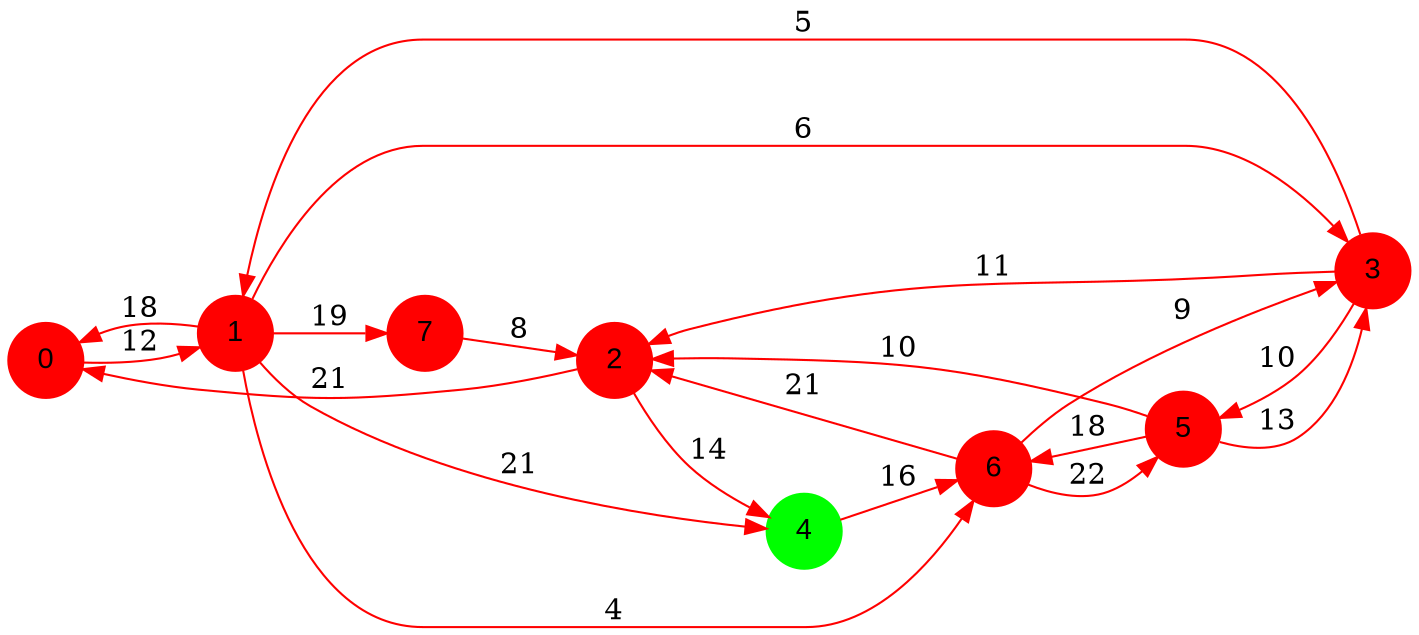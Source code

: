digraph graphe {
rankdir = LR;
edge [color=red];
0 [fontname="Arial", shape = circle, color=red, style=filled];
1 [fontname="Arial", shape = circle, color=red, style=filled];
2 [fontname="Arial", shape = circle, color=red, style=filled];
3 [fontname="Arial", shape = circle, color=red, style=filled];
4 [fontname="Arial", shape = circle, color=green, style=filled];
5 [fontname="Arial", shape = circle, color=red, style=filled];
6 [fontname="Arial", shape = circle, color=red, style=filled];
7 [fontname="Arial", shape = circle, color=red, style=filled];
	0 -> 1 [label = "12"];
	1 -> 0 [label = "18"];
	1 -> 3 [label = "6"];
	1 -> 4 [label = "21"];
	1 -> 6 [label = "4"];
	1 -> 7 [label = "19"];
	2 -> 0 [label = "21"];
	2 -> 4 [label = "14"];
	3 -> 1 [label = "5"];
	3 -> 2 [label = "11"];
	3 -> 5 [label = "10"];
	4 -> 6 [label = "16"];
	5 -> 2 [label = "10"];
	5 -> 3 [label = "13"];
	5 -> 6 [label = "18"];
	6 -> 2 [label = "21"];
	6 -> 3 [label = "9"];
	6 -> 5 [label = "22"];
	7 -> 2 [label = "8"];
}